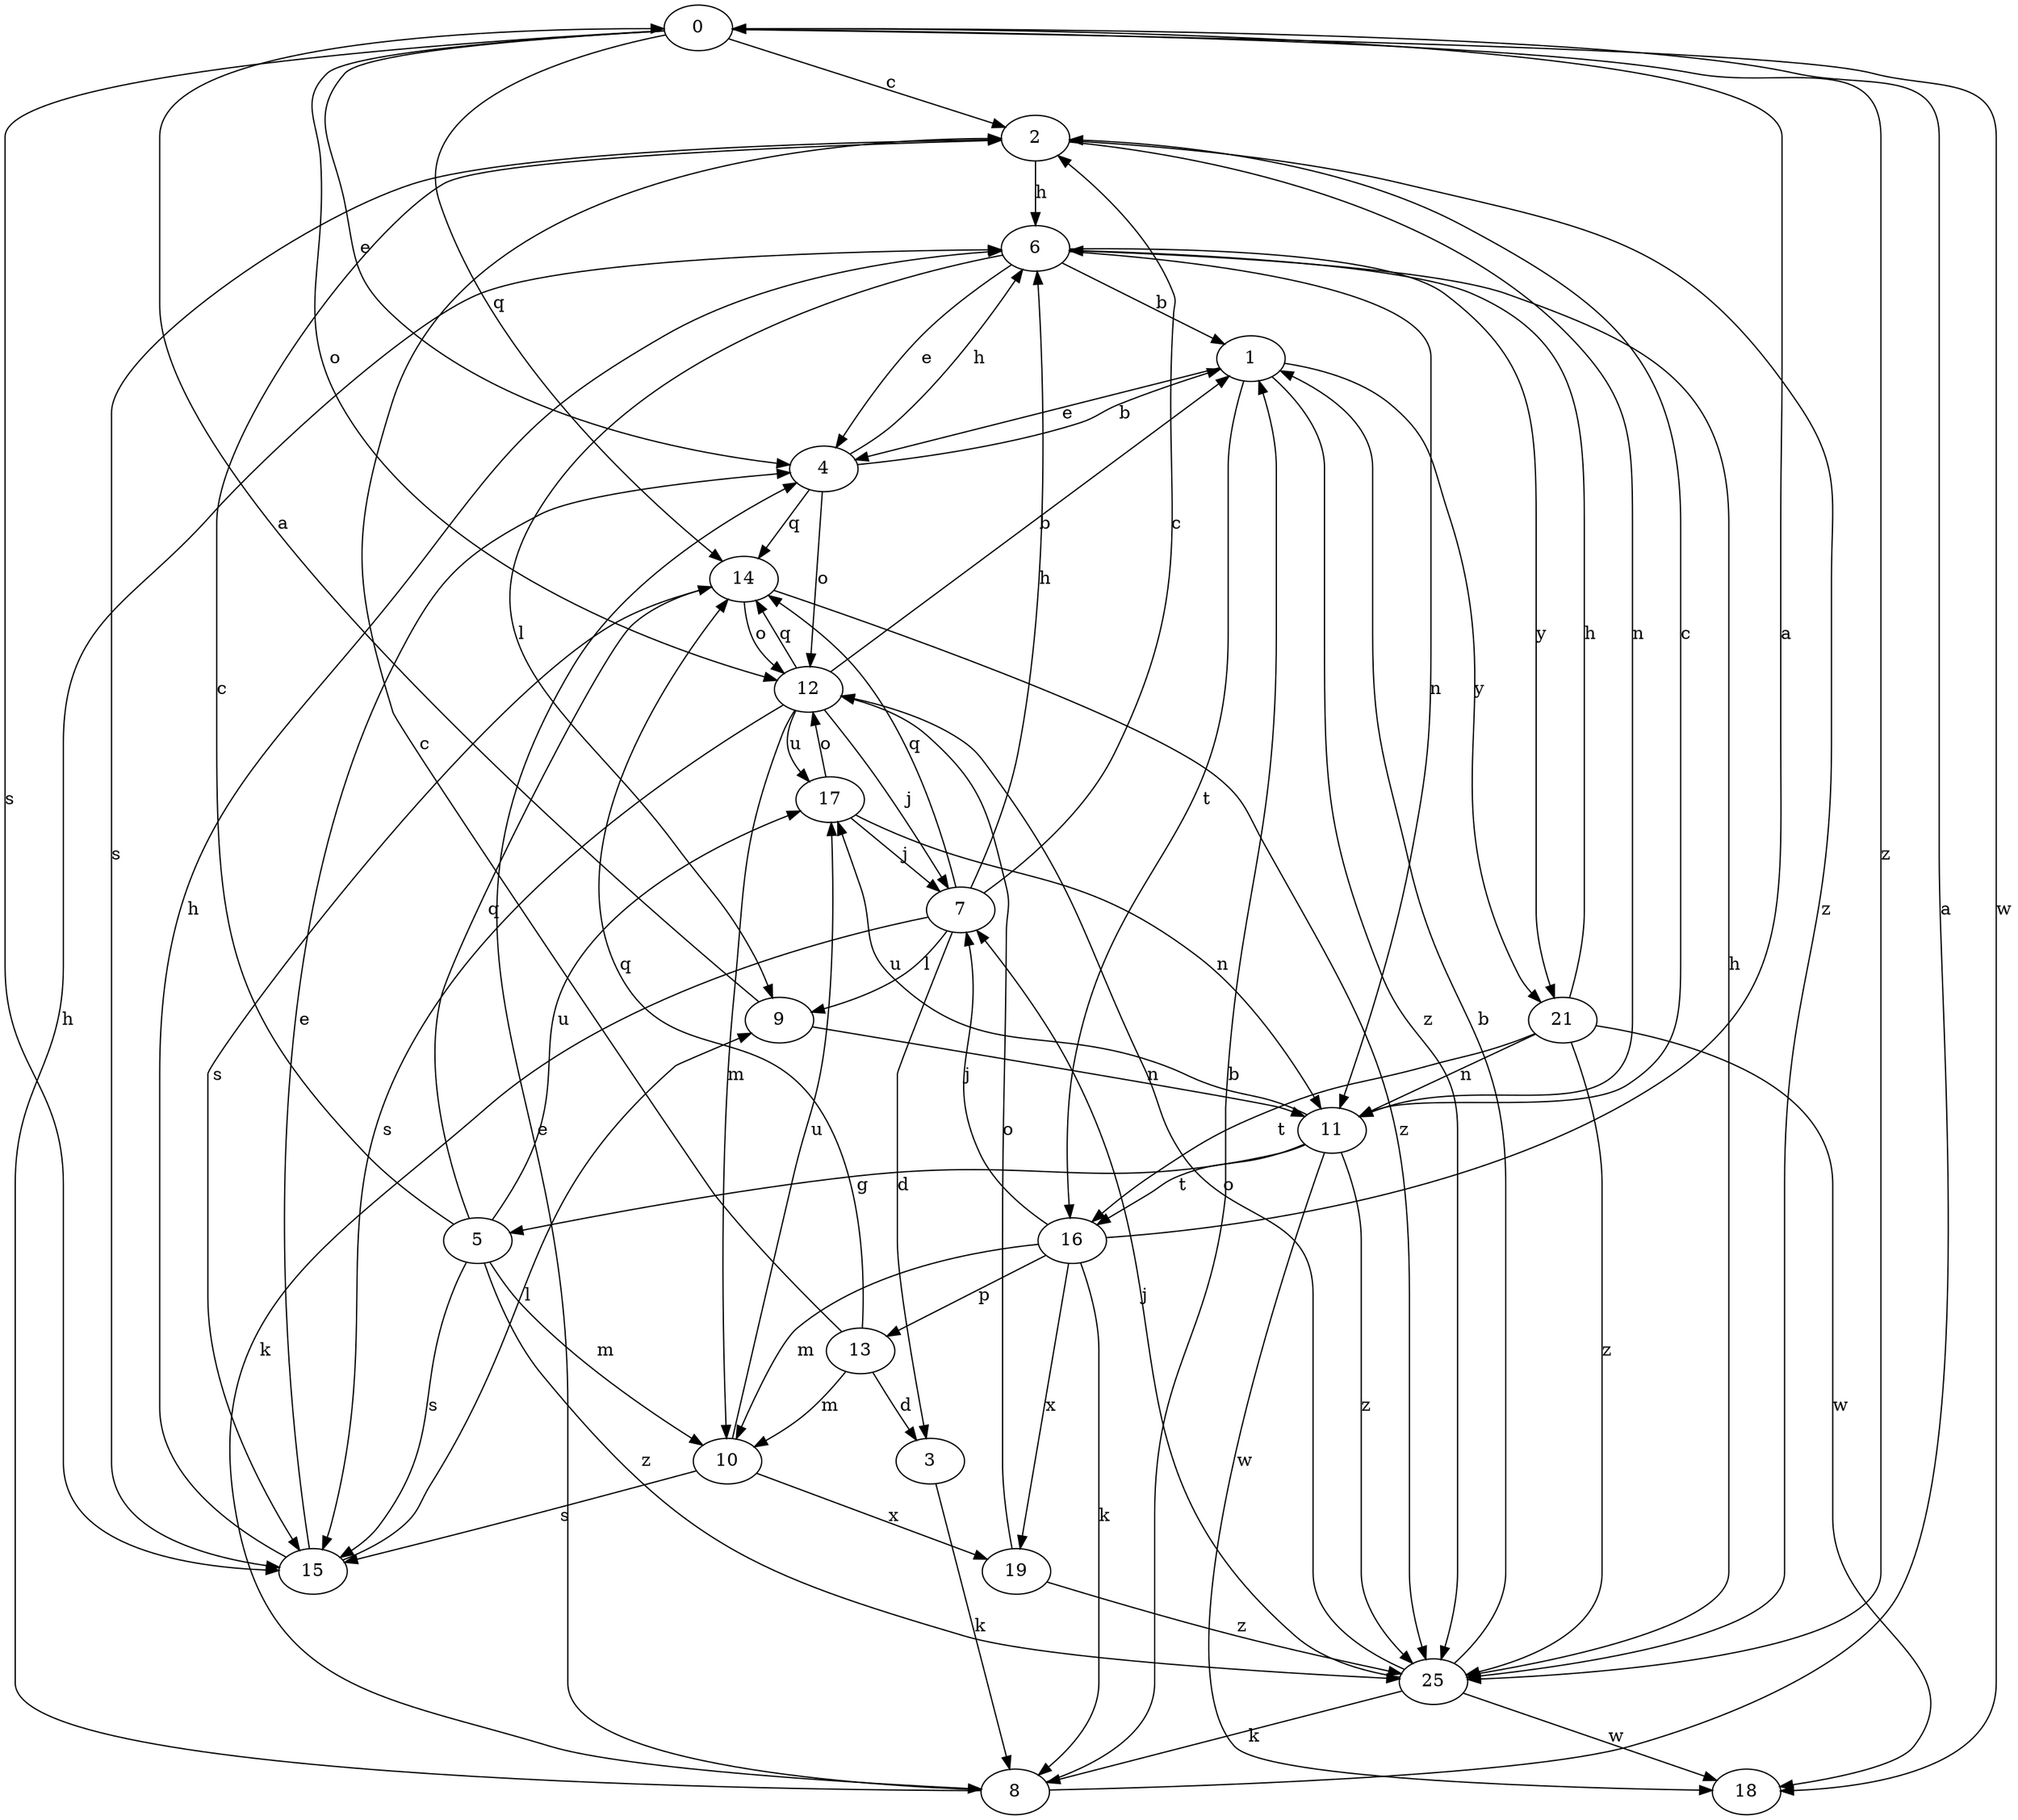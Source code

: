 strict digraph  {
0;
1;
2;
3;
4;
5;
6;
7;
8;
9;
10;
11;
12;
13;
14;
15;
16;
17;
18;
19;
21;
25;
0 -> 2  [label=c];
0 -> 4  [label=e];
0 -> 12  [label=o];
0 -> 14  [label=q];
0 -> 15  [label=s];
0 -> 18  [label=w];
0 -> 25  [label=z];
1 -> 4  [label=e];
1 -> 16  [label=t];
1 -> 21  [label=y];
1 -> 25  [label=z];
2 -> 6  [label=h];
2 -> 11  [label=n];
2 -> 15  [label=s];
2 -> 25  [label=z];
3 -> 8  [label=k];
4 -> 1  [label=b];
4 -> 6  [label=h];
4 -> 12  [label=o];
4 -> 14  [label=q];
5 -> 2  [label=c];
5 -> 10  [label=m];
5 -> 14  [label=q];
5 -> 15  [label=s];
5 -> 17  [label=u];
5 -> 25  [label=z];
6 -> 1  [label=b];
6 -> 4  [label=e];
6 -> 9  [label=l];
6 -> 11  [label=n];
6 -> 21  [label=y];
7 -> 2  [label=c];
7 -> 3  [label=d];
7 -> 6  [label=h];
7 -> 8  [label=k];
7 -> 9  [label=l];
7 -> 14  [label=q];
8 -> 0  [label=a];
8 -> 1  [label=b];
8 -> 4  [label=e];
8 -> 6  [label=h];
9 -> 0  [label=a];
9 -> 11  [label=n];
10 -> 15  [label=s];
10 -> 17  [label=u];
10 -> 19  [label=x];
11 -> 2  [label=c];
11 -> 5  [label=g];
11 -> 16  [label=t];
11 -> 17  [label=u];
11 -> 18  [label=w];
11 -> 25  [label=z];
12 -> 1  [label=b];
12 -> 7  [label=j];
12 -> 10  [label=m];
12 -> 14  [label=q];
12 -> 15  [label=s];
12 -> 17  [label=u];
13 -> 2  [label=c];
13 -> 3  [label=d];
13 -> 10  [label=m];
13 -> 14  [label=q];
14 -> 12  [label=o];
14 -> 15  [label=s];
14 -> 25  [label=z];
15 -> 4  [label=e];
15 -> 6  [label=h];
15 -> 9  [label=l];
16 -> 0  [label=a];
16 -> 7  [label=j];
16 -> 8  [label=k];
16 -> 10  [label=m];
16 -> 13  [label=p];
16 -> 19  [label=x];
17 -> 7  [label=j];
17 -> 11  [label=n];
17 -> 12  [label=o];
19 -> 12  [label=o];
19 -> 25  [label=z];
21 -> 6  [label=h];
21 -> 11  [label=n];
21 -> 16  [label=t];
21 -> 18  [label=w];
21 -> 25  [label=z];
25 -> 1  [label=b];
25 -> 6  [label=h];
25 -> 7  [label=j];
25 -> 8  [label=k];
25 -> 12  [label=o];
25 -> 18  [label=w];
}
